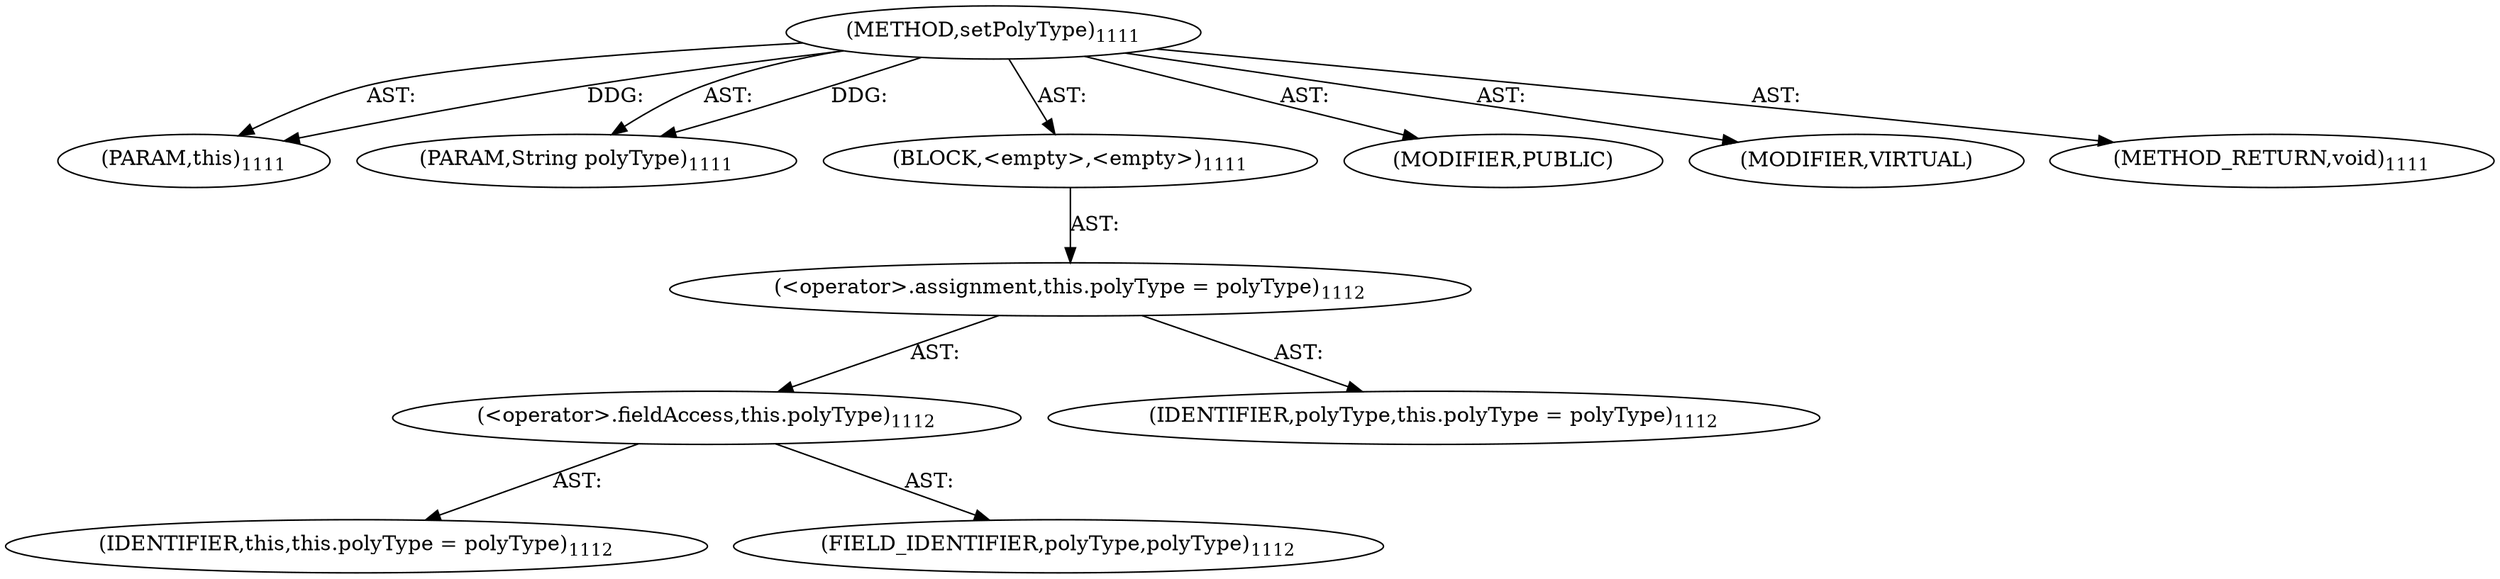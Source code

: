 digraph "setPolyType" {  
"111669149718" [label = <(METHOD,setPolyType)<SUB>1111</SUB>> ]
"115964117026" [label = <(PARAM,this)<SUB>1111</SUB>> ]
"115964117107" [label = <(PARAM,String polyType)<SUB>1111</SUB>> ]
"25769803904" [label = <(BLOCK,&lt;empty&gt;,&lt;empty&gt;)<SUB>1111</SUB>> ]
"30064771618" [label = <(&lt;operator&gt;.assignment,this.polyType = polyType)<SUB>1112</SUB>> ]
"30064771619" [label = <(&lt;operator&gt;.fieldAccess,this.polyType)<SUB>1112</SUB>> ]
"68719476783" [label = <(IDENTIFIER,this,this.polyType = polyType)<SUB>1112</SUB>> ]
"55834574949" [label = <(FIELD_IDENTIFIER,polyType,polyType)<SUB>1112</SUB>> ]
"68719477289" [label = <(IDENTIFIER,polyType,this.polyType = polyType)<SUB>1112</SUB>> ]
"133143986236" [label = <(MODIFIER,PUBLIC)> ]
"133143986237" [label = <(MODIFIER,VIRTUAL)> ]
"128849018902" [label = <(METHOD_RETURN,void)<SUB>1111</SUB>> ]
  "111669149718" -> "115964117026"  [ label = "AST: "] 
  "111669149718" -> "115964117107"  [ label = "AST: "] 
  "111669149718" -> "25769803904"  [ label = "AST: "] 
  "111669149718" -> "133143986236"  [ label = "AST: "] 
  "111669149718" -> "133143986237"  [ label = "AST: "] 
  "111669149718" -> "128849018902"  [ label = "AST: "] 
  "25769803904" -> "30064771618"  [ label = "AST: "] 
  "30064771618" -> "30064771619"  [ label = "AST: "] 
  "30064771618" -> "68719477289"  [ label = "AST: "] 
  "30064771619" -> "68719476783"  [ label = "AST: "] 
  "30064771619" -> "55834574949"  [ label = "AST: "] 
  "111669149718" -> "115964117026"  [ label = "DDG: "] 
  "111669149718" -> "115964117107"  [ label = "DDG: "] 
}
